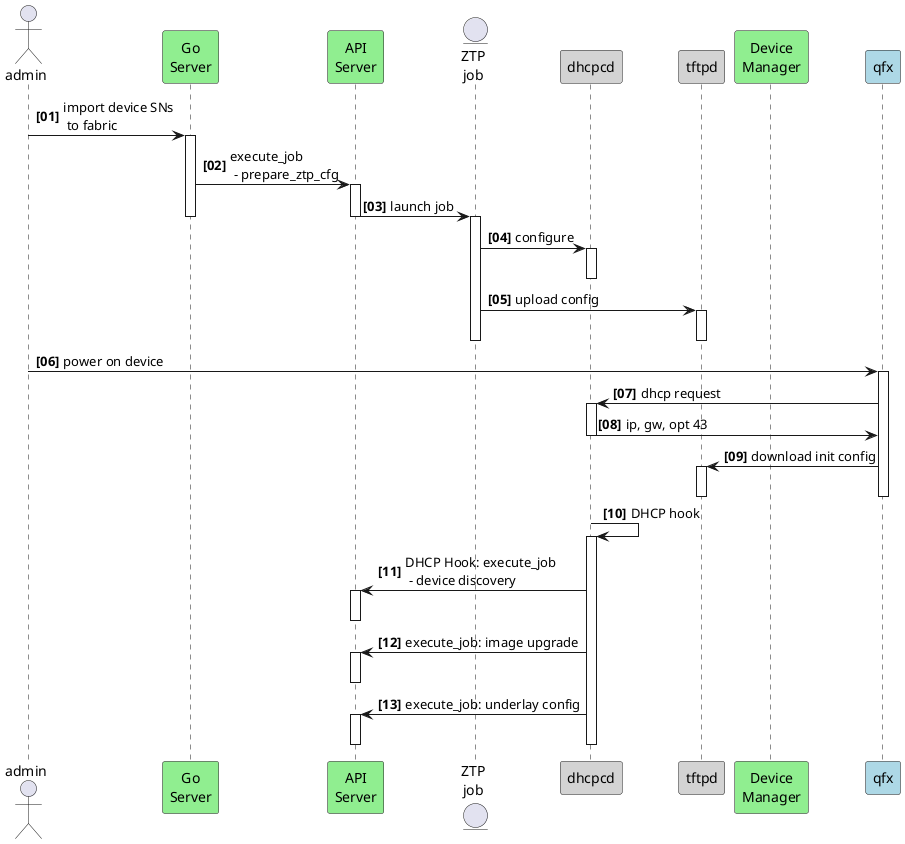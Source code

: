 @startuml
autonumber "<b>[00]"

actor admin
participant "Go\nServer" as go #lightgreen
participant "API\nServer" as api #lightgreen
entity "ZTP\njob" as job
participant "dhcpcd" as dhcpd #lightgrey
participant "tftpd" as tftpd #lightgrey
participant "Device\nManager" as dm #lightgreen

participant "qfx" as qfx #lightblue

admin -> go : import device SNs\n to fabric
activate go
    go -> api : execute_job\n - prepare_ztp_cfg
    activate api
        api -> job : launch job
    deactivate api
deactivate go
        activate job
            job -> dhcpd : configure
            activate dhcpd
            deactivate dhcpd
            job -> tftpd : upload config
            activate tftpd
            deactivate tftpd
        deactivate job

admin -> qfx : power on device
activate qfx
    qfx -> dhcpd : dhcp request
    activate dhcpd
        dhcpd -> qfx: ip, gw, opt 43
    deactivate dhcpd

    qfx -> tftpd: download init config
    activate tftpd
    deactivate tftpd

deactivate qfx

dhcpd -> dhcpd : DHCP hook
activate dhcpd
    dhcpd -> api : DHCP Hook: execute_job\n - device discovery
    activate api
    deactivate api

    dhcpd -> api : execute_job: image upgrade
    activate api
    deactivate api

    dhcpd -> api : execute_job: underlay config
    activate api
    deactivate api

deactivate dhcpd



@enduml